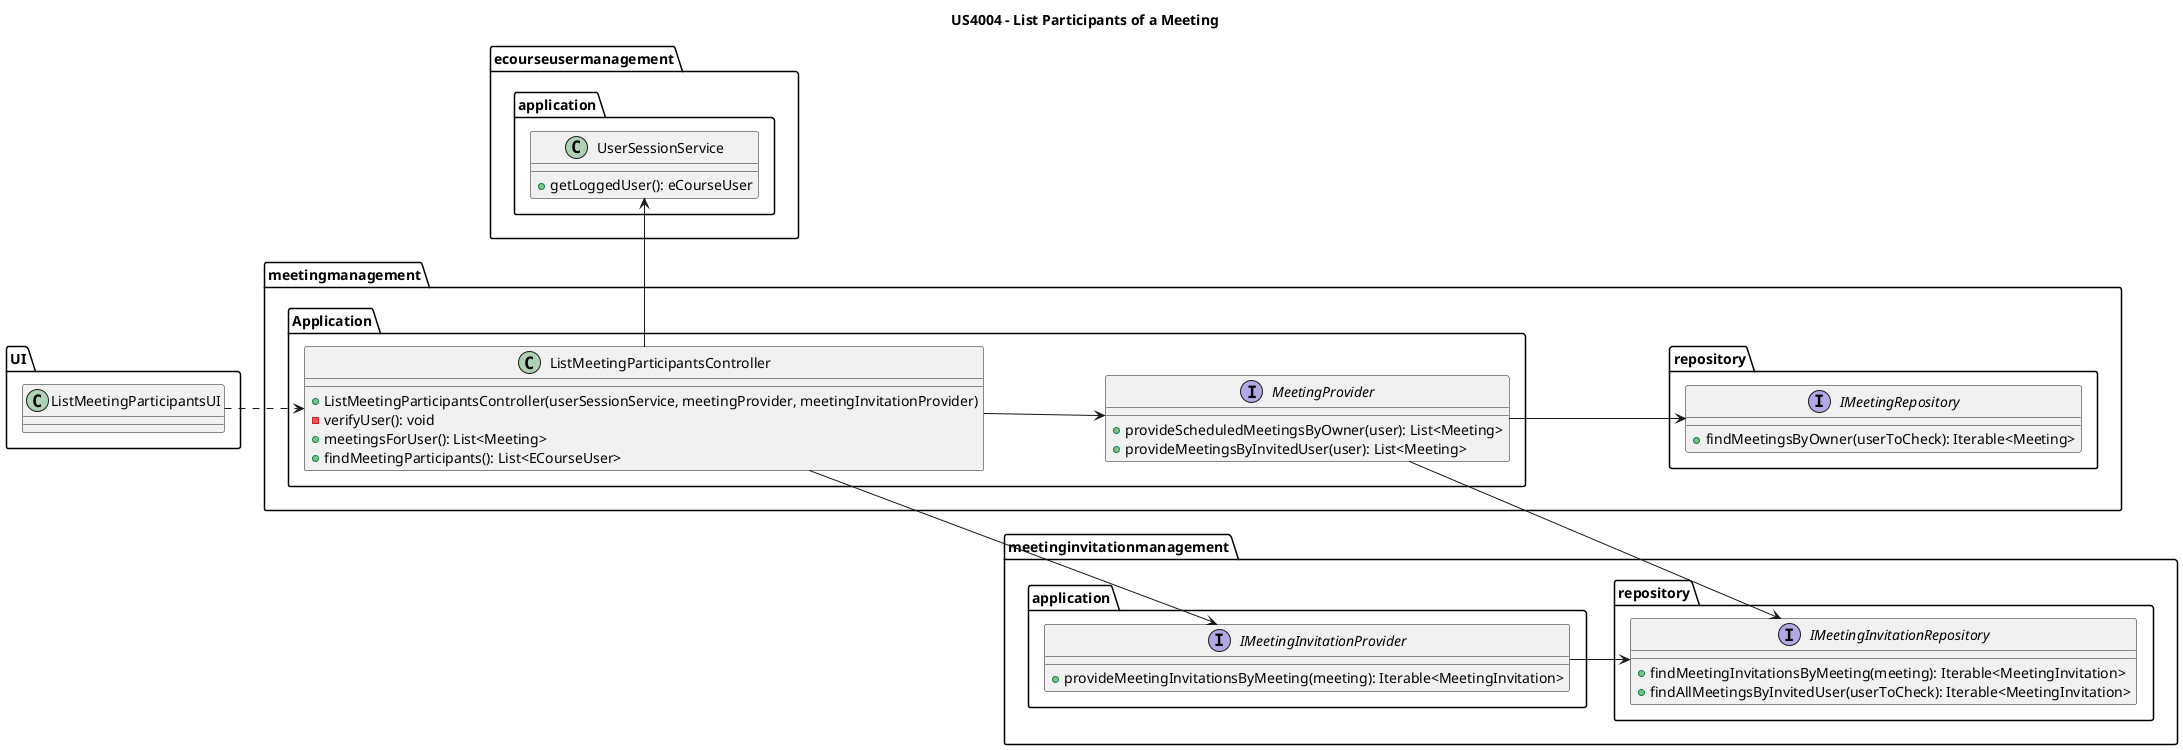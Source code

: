 @startuml

title US4004 - List Participants of a Meeting

skinparam shadowing false
left to right direction

package UI {

    class ListMeetingParticipantsUI {}

}

package meetingmanagement {

    package Application {
        class ListMeetingParticipantsController {
            + ListMeetingParticipantsController(userSessionService, meetingProvider, meetingInvitationProvider)
            - verifyUser(): void
            + meetingsForUser(): List<Meeting>
            + findMeetingParticipants(): List<ECourseUser>
        }

        interface MeetingProvider {
            + provideScheduledMeetingsByOwner(user): List<Meeting>
            + provideMeetingsByInvitedUser(user): List<Meeting>
        }
        }

            package repository{
                    interface IMeetingRepository {
                        +findMeetingsByOwner(userToCheck): Iterable<Meeting>
                    }
            }
}

package meetinginvitationmanagement{
    package application{
        interface IMeetingInvitationProvider{
            + provideMeetingInvitationsByMeeting(meeting): Iterable<MeetingInvitation>
        }
    }

    package repository{
            interface IMeetingInvitationRepository {
                +findMeetingInvitationsByMeeting(meeting): Iterable<MeetingInvitation>
                +findAllMeetingsByInvitedUser(userToCheck): Iterable<MeetingInvitation>
            }
    }
}

package ecourseusermanagement {

    package application {

        class UserSessionService {
            + getLoggedUser(): eCourseUser
        }
    }

}

ListMeetingParticipantsUI ..> ListMeetingParticipantsController
ListMeetingParticipantsController --> MeetingProvider
ListMeetingParticipantsController --> IMeetingInvitationProvider
ListMeetingParticipantsController -> UserSessionService
MeetingProvider --> IMeetingRepository
MeetingProvider --> IMeetingInvitationRepository
IMeetingInvitationProvider --> IMeetingInvitationRepository




@enduml